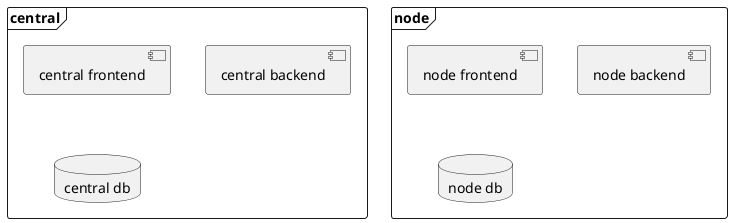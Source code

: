 @startuml

frame central {
    component "central frontend"
    component "central backend"
    database "central db"
}

frame node {
    component "node frontend"
    component "node backend"
    database "node db"
}

@enduml